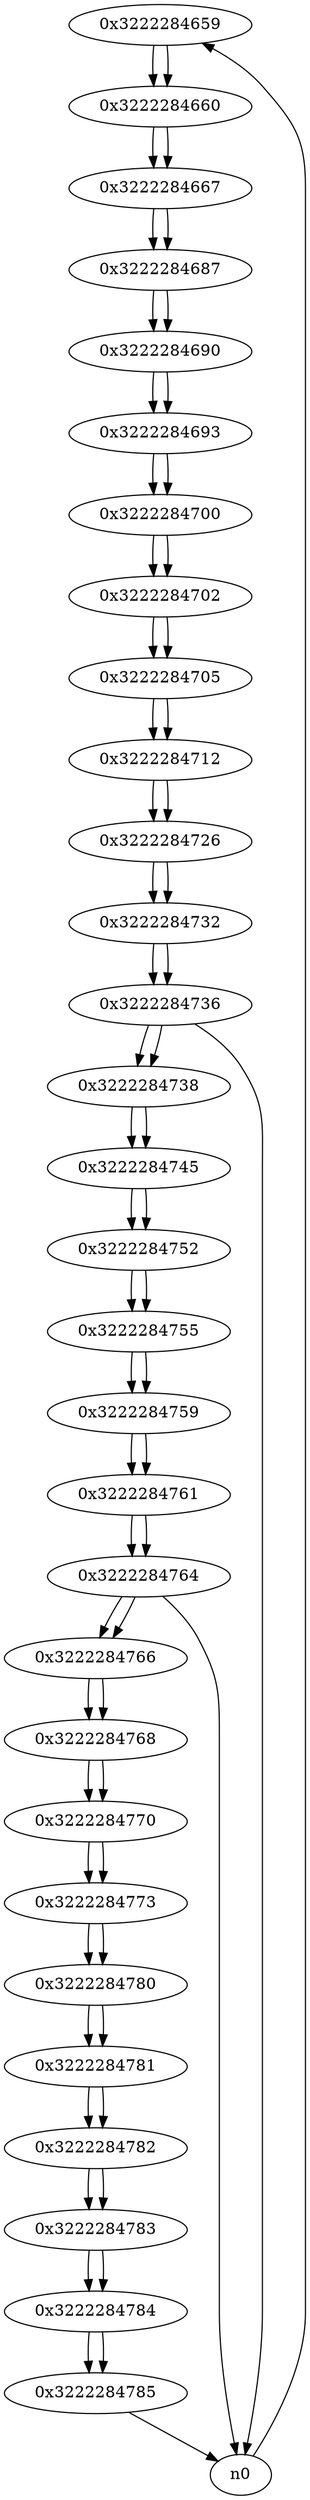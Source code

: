 digraph G{
/* nodes */
  n1 [label="0x3222284659"]
  n2 [label="0x3222284660"]
  n3 [label="0x3222284667"]
  n4 [label="0x3222284687"]
  n5 [label="0x3222284690"]
  n6 [label="0x3222284693"]
  n7 [label="0x3222284700"]
  n8 [label="0x3222284702"]
  n9 [label="0x3222284705"]
  n10 [label="0x3222284712"]
  n11 [label="0x3222284726"]
  n12 [label="0x3222284732"]
  n13 [label="0x3222284736"]
  n14 [label="0x3222284738"]
  n15 [label="0x3222284745"]
  n16 [label="0x3222284752"]
  n17 [label="0x3222284755"]
  n18 [label="0x3222284759"]
  n19 [label="0x3222284761"]
  n20 [label="0x3222284764"]
  n21 [label="0x3222284766"]
  n22 [label="0x3222284768"]
  n23 [label="0x3222284770"]
  n24 [label="0x3222284773"]
  n25 [label="0x3222284780"]
  n26 [label="0x3222284781"]
  n27 [label="0x3222284782"]
  n28 [label="0x3222284783"]
  n29 [label="0x3222284784"]
  n30 [label="0x3222284785"]
/* edges */
n1 -> n2;
n0 -> n1;
n2 -> n3;
n1 -> n2;
n3 -> n4;
n2 -> n3;
n4 -> n5;
n3 -> n4;
n5 -> n6;
n4 -> n5;
n6 -> n7;
n5 -> n6;
n7 -> n8;
n6 -> n7;
n8 -> n9;
n7 -> n8;
n9 -> n10;
n8 -> n9;
n10 -> n11;
n9 -> n10;
n11 -> n12;
n10 -> n11;
n12 -> n13;
n11 -> n12;
n13 -> n14;
n13 -> n0;
n12 -> n13;
n14 -> n15;
n13 -> n14;
n15 -> n16;
n14 -> n15;
n16 -> n17;
n15 -> n16;
n17 -> n18;
n16 -> n17;
n18 -> n19;
n17 -> n18;
n19 -> n20;
n18 -> n19;
n20 -> n21;
n20 -> n0;
n19 -> n20;
n21 -> n22;
n20 -> n21;
n22 -> n23;
n21 -> n22;
n23 -> n24;
n22 -> n23;
n24 -> n25;
n23 -> n24;
n25 -> n26;
n24 -> n25;
n26 -> n27;
n25 -> n26;
n27 -> n28;
n26 -> n27;
n28 -> n29;
n27 -> n28;
n29 -> n30;
n28 -> n29;
n30 -> n0;
n29 -> n30;
}
